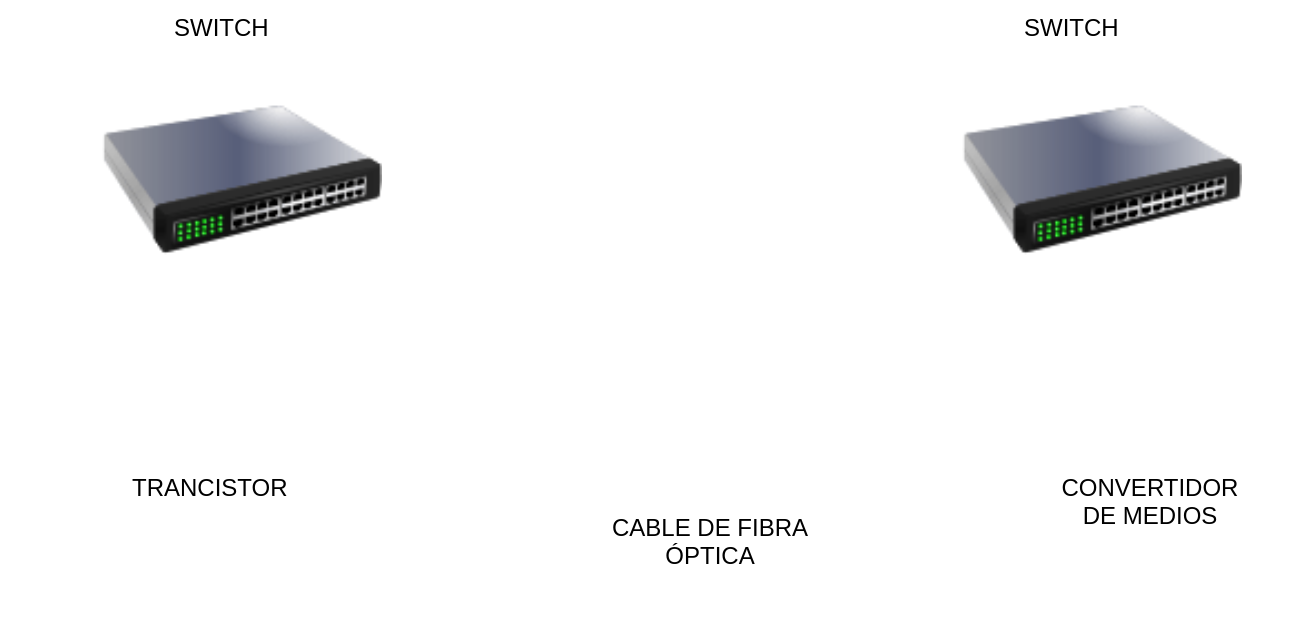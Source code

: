 <mxfile version="24.7.17">
  <diagram name="Página-1" id="QO7LdimePbAjbP1CLfTZ">
    <mxGraphModel dx="1134" dy="637" grid="1" gridSize="10" guides="1" tooltips="1" connect="1" arrows="1" fold="1" page="1" pageScale="1" pageWidth="827" pageHeight="1169" math="0" shadow="0">
      <root>
        <mxCell id="0" />
        <mxCell id="1" parent="0" />
        <mxCell id="LL-qBBwUsc8KCAVVpThk-1" value="" style="image;html=1;image=img/lib/clip_art/networking/Switch_128x128.png" vertex="1" parent="1">
          <mxGeometry x="121" y="130" width="140" height="120" as="geometry" />
        </mxCell>
        <mxCell id="LL-qBBwUsc8KCAVVpThk-5" value="" style="shape=image;verticalLabelPosition=bottom;labelBackgroundColor=default;verticalAlign=top;aspect=fixed;imageAspect=0;image=https://wirelessshop.mx/ProdImg/LPLPSFP1GRJ45_01.png;rotation=-135;" vertex="1" parent="1">
          <mxGeometry x="106" y="200" width="170" height="170" as="geometry" />
        </mxCell>
        <mxCell id="LL-qBBwUsc8KCAVVpThk-6" value="" style="shape=image;verticalLabelPosition=bottom;labelBackgroundColor=default;verticalAlign=top;aspect=fixed;imageAspect=0;image=https://selpisa.com.mx/wp-content/uploads/2021/05/ATMMC2000_SC960-h.png;" vertex="1" parent="1">
          <mxGeometry x="541" y="195" width="180" height="180" as="geometry" />
        </mxCell>
        <mxCell id="LL-qBBwUsc8KCAVVpThk-7" value="" style="image;html=1;image=img/lib/clip_art/networking/Switch_128x128.png" vertex="1" parent="1">
          <mxGeometry x="551" y="130" width="140" height="120" as="geometry" />
        </mxCell>
        <mxCell id="LL-qBBwUsc8KCAVVpThk-8" value="" style="shape=image;verticalLabelPosition=bottom;labelBackgroundColor=default;verticalAlign=top;aspect=fixed;imageAspect=0;image=https://optral.com/uploads/cable/images/DRA.png;" vertex="1" parent="1">
          <mxGeometry x="261" y="220" width="337.78" height="190" as="geometry" />
        </mxCell>
        <mxCell id="LL-qBBwUsc8KCAVVpThk-9" value="TRANCISTOR" style="text;strokeColor=none;fillColor=none;spacingLeft=4;spacingRight=4;overflow=hidden;rotatable=0;points=[[0,0.5],[1,0.5]];portConstraint=eastwest;fontSize=12;whiteSpace=wrap;html=1;" vertex="1" parent="1">
          <mxGeometry x="130" y="330" width="110" height="60" as="geometry" />
        </mxCell>
        <mxCell id="LL-qBBwUsc8KCAVVpThk-11" value="CABLE DE FIBRA ÓPTICA" style="text;strokeColor=none;fillColor=none;spacingLeft=4;spacingRight=4;overflow=hidden;rotatable=0;points=[[0,0.5],[1,0.5]];portConstraint=eastwest;fontSize=12;whiteSpace=wrap;html=1;align=center;" vertex="1" parent="1">
          <mxGeometry x="370" y="350" width="110" height="60" as="geometry" />
        </mxCell>
        <mxCell id="LL-qBBwUsc8KCAVVpThk-12" value="CONVERTIDOR DE MEDIOS" style="text;strokeColor=none;fillColor=none;spacingLeft=4;spacingRight=4;overflow=hidden;rotatable=0;points=[[0,0.5],[1,0.5]];portConstraint=eastwest;fontSize=12;whiteSpace=wrap;html=1;align=center;" vertex="1" parent="1">
          <mxGeometry x="590" y="330" width="110" height="60" as="geometry" />
        </mxCell>
        <mxCell id="LL-qBBwUsc8KCAVVpThk-13" value="SWITCH&lt;div&gt;&lt;br&gt;&lt;/div&gt;" style="text;strokeColor=none;fillColor=none;spacingLeft=4;spacingRight=4;overflow=hidden;rotatable=0;points=[[0,0.5],[1,0.5]];portConstraint=eastwest;fontSize=12;whiteSpace=wrap;html=1;" vertex="1" parent="1">
          <mxGeometry x="151" y="100" width="110" height="60" as="geometry" />
        </mxCell>
        <mxCell id="LL-qBBwUsc8KCAVVpThk-14" value="SWITCH&lt;div&gt;&lt;br&gt;&lt;/div&gt;" style="text;strokeColor=none;fillColor=none;spacingLeft=4;spacingRight=4;overflow=hidden;rotatable=0;points=[[0,0.5],[1,0.5]];portConstraint=eastwest;fontSize=12;whiteSpace=wrap;html=1;" vertex="1" parent="1">
          <mxGeometry x="576" y="100" width="110" height="60" as="geometry" />
        </mxCell>
      </root>
    </mxGraphModel>
  </diagram>
</mxfile>
